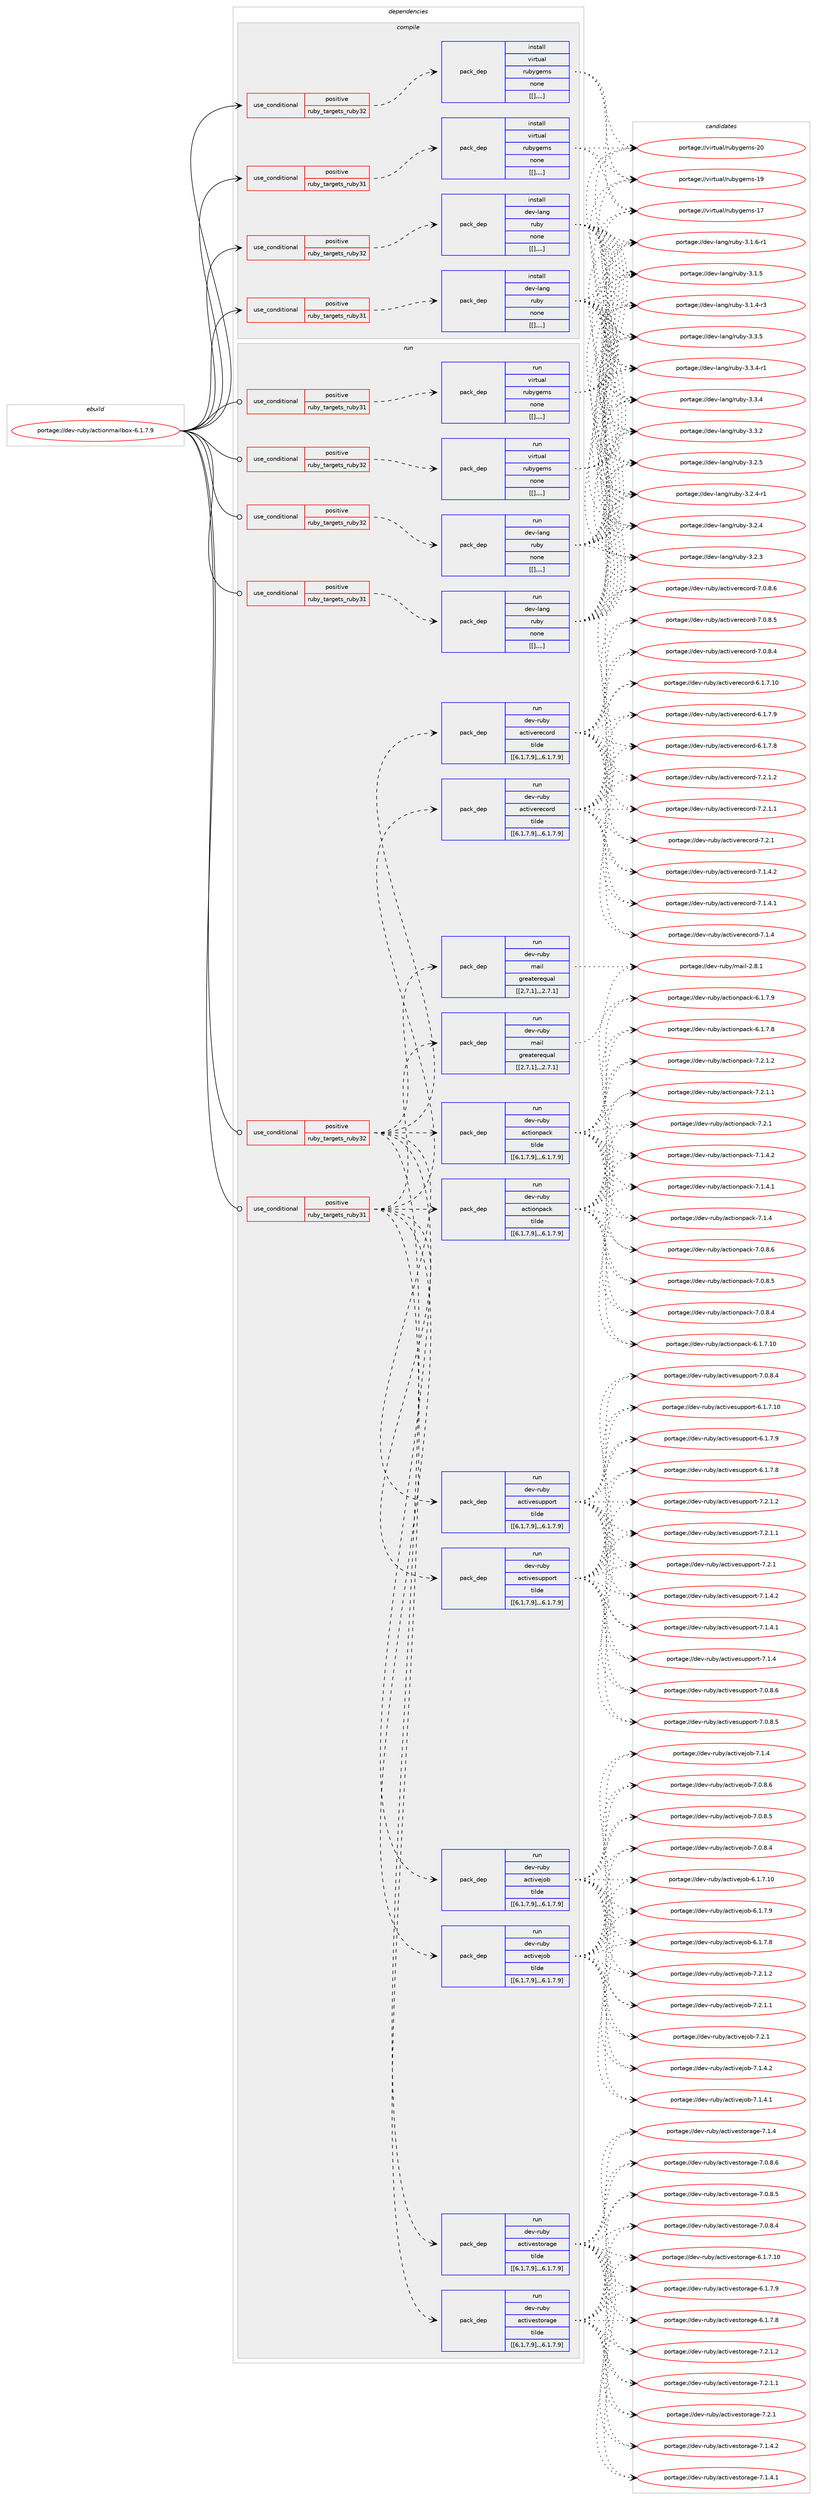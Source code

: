 digraph prolog {

# *************
# Graph options
# *************

newrank=true;
concentrate=true;
compound=true;
graph [rankdir=LR,fontname=Helvetica,fontsize=10,ranksep=1.5];#, ranksep=2.5, nodesep=0.2];
edge  [arrowhead=vee];
node  [fontname=Helvetica,fontsize=10];

# **********
# The ebuild
# **********

subgraph cluster_leftcol {
color=gray;
label=<<i>ebuild</i>>;
id [label="portage://dev-ruby/actionmailbox-6.1.7.9", color=red, width=4, href="../dev-ruby/actionmailbox-6.1.7.9.svg"];
}

# ****************
# The dependencies
# ****************

subgraph cluster_midcol {
color=gray;
label=<<i>dependencies</i>>;
subgraph cluster_compile {
fillcolor="#eeeeee";
style=filled;
label=<<i>compile</i>>;
subgraph cond46122 {
dependency180362 [label=<<TABLE BORDER="0" CELLBORDER="1" CELLSPACING="0" CELLPADDING="4"><TR><TD ROWSPAN="3" CELLPADDING="10">use_conditional</TD></TR><TR><TD>positive</TD></TR><TR><TD>ruby_targets_ruby31</TD></TR></TABLE>>, shape=none, color=red];
subgraph pack132914 {
dependency180405 [label=<<TABLE BORDER="0" CELLBORDER="1" CELLSPACING="0" CELLPADDING="4" WIDTH="220"><TR><TD ROWSPAN="6" CELLPADDING="30">pack_dep</TD></TR><TR><TD WIDTH="110">install</TD></TR><TR><TD>dev-lang</TD></TR><TR><TD>ruby</TD></TR><TR><TD>none</TD></TR><TR><TD>[[],,,,]</TD></TR></TABLE>>, shape=none, color=blue];
}
dependency180362:e -> dependency180405:w [weight=20,style="dashed",arrowhead="vee"];
}
id:e -> dependency180362:w [weight=20,style="solid",arrowhead="vee"];
subgraph cond46142 {
dependency180433 [label=<<TABLE BORDER="0" CELLBORDER="1" CELLSPACING="0" CELLPADDING="4"><TR><TD ROWSPAN="3" CELLPADDING="10">use_conditional</TD></TR><TR><TD>positive</TD></TR><TR><TD>ruby_targets_ruby31</TD></TR></TABLE>>, shape=none, color=red];
subgraph pack132952 {
dependency180437 [label=<<TABLE BORDER="0" CELLBORDER="1" CELLSPACING="0" CELLPADDING="4" WIDTH="220"><TR><TD ROWSPAN="6" CELLPADDING="30">pack_dep</TD></TR><TR><TD WIDTH="110">install</TD></TR><TR><TD>virtual</TD></TR><TR><TD>rubygems</TD></TR><TR><TD>none</TD></TR><TR><TD>[[],,,,]</TD></TR></TABLE>>, shape=none, color=blue];
}
dependency180433:e -> dependency180437:w [weight=20,style="dashed",arrowhead="vee"];
}
id:e -> dependency180433:w [weight=20,style="solid",arrowhead="vee"];
subgraph cond46181 {
dependency180562 [label=<<TABLE BORDER="0" CELLBORDER="1" CELLSPACING="0" CELLPADDING="4"><TR><TD ROWSPAN="3" CELLPADDING="10">use_conditional</TD></TR><TR><TD>positive</TD></TR><TR><TD>ruby_targets_ruby32</TD></TR></TABLE>>, shape=none, color=red];
subgraph pack133038 {
dependency180569 [label=<<TABLE BORDER="0" CELLBORDER="1" CELLSPACING="0" CELLPADDING="4" WIDTH="220"><TR><TD ROWSPAN="6" CELLPADDING="30">pack_dep</TD></TR><TR><TD WIDTH="110">install</TD></TR><TR><TD>dev-lang</TD></TR><TR><TD>ruby</TD></TR><TR><TD>none</TD></TR><TR><TD>[[],,,,]</TD></TR></TABLE>>, shape=none, color=blue];
}
dependency180562:e -> dependency180569:w [weight=20,style="dashed",arrowhead="vee"];
}
id:e -> dependency180562:w [weight=20,style="solid",arrowhead="vee"];
subgraph cond46190 {
dependency180625 [label=<<TABLE BORDER="0" CELLBORDER="1" CELLSPACING="0" CELLPADDING="4"><TR><TD ROWSPAN="3" CELLPADDING="10">use_conditional</TD></TR><TR><TD>positive</TD></TR><TR><TD>ruby_targets_ruby32</TD></TR></TABLE>>, shape=none, color=red];
subgraph pack133090 {
dependency180628 [label=<<TABLE BORDER="0" CELLBORDER="1" CELLSPACING="0" CELLPADDING="4" WIDTH="220"><TR><TD ROWSPAN="6" CELLPADDING="30">pack_dep</TD></TR><TR><TD WIDTH="110">install</TD></TR><TR><TD>virtual</TD></TR><TR><TD>rubygems</TD></TR><TR><TD>none</TD></TR><TR><TD>[[],,,,]</TD></TR></TABLE>>, shape=none, color=blue];
}
dependency180625:e -> dependency180628:w [weight=20,style="dashed",arrowhead="vee"];
}
id:e -> dependency180625:w [weight=20,style="solid",arrowhead="vee"];
}
subgraph cluster_compileandrun {
fillcolor="#eeeeee";
style=filled;
label=<<i>compile and run</i>>;
}
subgraph cluster_run {
fillcolor="#eeeeee";
style=filled;
label=<<i>run</i>>;
subgraph cond46205 {
dependency180715 [label=<<TABLE BORDER="0" CELLBORDER="1" CELLSPACING="0" CELLPADDING="4"><TR><TD ROWSPAN="3" CELLPADDING="10">use_conditional</TD></TR><TR><TD>positive</TD></TR><TR><TD>ruby_targets_ruby31</TD></TR></TABLE>>, shape=none, color=red];
subgraph pack133156 {
dependency180728 [label=<<TABLE BORDER="0" CELLBORDER="1" CELLSPACING="0" CELLPADDING="4" WIDTH="220"><TR><TD ROWSPAN="6" CELLPADDING="30">pack_dep</TD></TR><TR><TD WIDTH="110">run</TD></TR><TR><TD>dev-lang</TD></TR><TR><TD>ruby</TD></TR><TR><TD>none</TD></TR><TR><TD>[[],,,,]</TD></TR></TABLE>>, shape=none, color=blue];
}
dependency180715:e -> dependency180728:w [weight=20,style="dashed",arrowhead="vee"];
}
id:e -> dependency180715:w [weight=20,style="solid",arrowhead="odot"];
subgraph cond46241 {
dependency180752 [label=<<TABLE BORDER="0" CELLBORDER="1" CELLSPACING="0" CELLPADDING="4"><TR><TD ROWSPAN="3" CELLPADDING="10">use_conditional</TD></TR><TR><TD>positive</TD></TR><TR><TD>ruby_targets_ruby31</TD></TR></TABLE>>, shape=none, color=red];
subgraph pack133176 {
dependency180755 [label=<<TABLE BORDER="0" CELLBORDER="1" CELLSPACING="0" CELLPADDING="4" WIDTH="220"><TR><TD ROWSPAN="6" CELLPADDING="30">pack_dep</TD></TR><TR><TD WIDTH="110">run</TD></TR><TR><TD>dev-ruby</TD></TR><TR><TD>actionpack</TD></TR><TR><TD>tilde</TD></TR><TR><TD>[[6,1,7,9],,,6.1.7.9]</TD></TR></TABLE>>, shape=none, color=blue];
}
dependency180752:e -> dependency180755:w [weight=20,style="dashed",arrowhead="vee"];
subgraph pack133182 {
dependency180802 [label=<<TABLE BORDER="0" CELLBORDER="1" CELLSPACING="0" CELLPADDING="4" WIDTH="220"><TR><TD ROWSPAN="6" CELLPADDING="30">pack_dep</TD></TR><TR><TD WIDTH="110">run</TD></TR><TR><TD>dev-ruby</TD></TR><TR><TD>activejob</TD></TR><TR><TD>tilde</TD></TR><TR><TD>[[6,1,7,9],,,6.1.7.9]</TD></TR></TABLE>>, shape=none, color=blue];
}
dependency180752:e -> dependency180802:w [weight=20,style="dashed",arrowhead="vee"];
subgraph pack133213 {
dependency180805 [label=<<TABLE BORDER="0" CELLBORDER="1" CELLSPACING="0" CELLPADDING="4" WIDTH="220"><TR><TD ROWSPAN="6" CELLPADDING="30">pack_dep</TD></TR><TR><TD WIDTH="110">run</TD></TR><TR><TD>dev-ruby</TD></TR><TR><TD>activerecord</TD></TR><TR><TD>tilde</TD></TR><TR><TD>[[6,1,7,9],,,6.1.7.9]</TD></TR></TABLE>>, shape=none, color=blue];
}
dependency180752:e -> dependency180805:w [weight=20,style="dashed",arrowhead="vee"];
subgraph pack133216 {
dependency180806 [label=<<TABLE BORDER="0" CELLBORDER="1" CELLSPACING="0" CELLPADDING="4" WIDTH="220"><TR><TD ROWSPAN="6" CELLPADDING="30">pack_dep</TD></TR><TR><TD WIDTH="110">run</TD></TR><TR><TD>dev-ruby</TD></TR><TR><TD>activestorage</TD></TR><TR><TD>tilde</TD></TR><TR><TD>[[6,1,7,9],,,6.1.7.9]</TD></TR></TABLE>>, shape=none, color=blue];
}
dependency180752:e -> dependency180806:w [weight=20,style="dashed",arrowhead="vee"];
subgraph pack133244 {
dependency180850 [label=<<TABLE BORDER="0" CELLBORDER="1" CELLSPACING="0" CELLPADDING="4" WIDTH="220"><TR><TD ROWSPAN="6" CELLPADDING="30">pack_dep</TD></TR><TR><TD WIDTH="110">run</TD></TR><TR><TD>dev-ruby</TD></TR><TR><TD>activesupport</TD></TR><TR><TD>tilde</TD></TR><TR><TD>[[6,1,7,9],,,6.1.7.9]</TD></TR></TABLE>>, shape=none, color=blue];
}
dependency180752:e -> dependency180850:w [weight=20,style="dashed",arrowhead="vee"];
subgraph pack133247 {
dependency180855 [label=<<TABLE BORDER="0" CELLBORDER="1" CELLSPACING="0" CELLPADDING="4" WIDTH="220"><TR><TD ROWSPAN="6" CELLPADDING="30">pack_dep</TD></TR><TR><TD WIDTH="110">run</TD></TR><TR><TD>dev-ruby</TD></TR><TR><TD>mail</TD></TR><TR><TD>greaterequal</TD></TR><TR><TD>[[2,7,1],,,2.7.1]</TD></TR></TABLE>>, shape=none, color=blue];
}
dependency180752:e -> dependency180855:w [weight=20,style="dashed",arrowhead="vee"];
}
id:e -> dependency180752:w [weight=20,style="solid",arrowhead="odot"];
subgraph cond46276 {
dependency180923 [label=<<TABLE BORDER="0" CELLBORDER="1" CELLSPACING="0" CELLPADDING="4"><TR><TD ROWSPAN="3" CELLPADDING="10">use_conditional</TD></TR><TR><TD>positive</TD></TR><TR><TD>ruby_targets_ruby31</TD></TR></TABLE>>, shape=none, color=red];
subgraph pack133307 {
dependency180977 [label=<<TABLE BORDER="0" CELLBORDER="1" CELLSPACING="0" CELLPADDING="4" WIDTH="220"><TR><TD ROWSPAN="6" CELLPADDING="30">pack_dep</TD></TR><TR><TD WIDTH="110">run</TD></TR><TR><TD>virtual</TD></TR><TR><TD>rubygems</TD></TR><TR><TD>none</TD></TR><TR><TD>[[],,,,]</TD></TR></TABLE>>, shape=none, color=blue];
}
dependency180923:e -> dependency180977:w [weight=20,style="dashed",arrowhead="vee"];
}
id:e -> dependency180923:w [weight=20,style="solid",arrowhead="odot"];
subgraph cond46316 {
dependency181059 [label=<<TABLE BORDER="0" CELLBORDER="1" CELLSPACING="0" CELLPADDING="4"><TR><TD ROWSPAN="3" CELLPADDING="10">use_conditional</TD></TR><TR><TD>positive</TD></TR><TR><TD>ruby_targets_ruby32</TD></TR></TABLE>>, shape=none, color=red];
subgraph pack133413 {
dependency181110 [label=<<TABLE BORDER="0" CELLBORDER="1" CELLSPACING="0" CELLPADDING="4" WIDTH="220"><TR><TD ROWSPAN="6" CELLPADDING="30">pack_dep</TD></TR><TR><TD WIDTH="110">run</TD></TR><TR><TD>dev-lang</TD></TR><TR><TD>ruby</TD></TR><TR><TD>none</TD></TR><TR><TD>[[],,,,]</TD></TR></TABLE>>, shape=none, color=blue];
}
dependency181059:e -> dependency181110:w [weight=20,style="dashed",arrowhead="vee"];
}
id:e -> dependency181059:w [weight=20,style="solid",arrowhead="odot"];
subgraph cond46346 {
dependency181180 [label=<<TABLE BORDER="0" CELLBORDER="1" CELLSPACING="0" CELLPADDING="4"><TR><TD ROWSPAN="3" CELLPADDING="10">use_conditional</TD></TR><TR><TD>positive</TD></TR><TR><TD>ruby_targets_ruby32</TD></TR></TABLE>>, shape=none, color=red];
subgraph pack133478 {
dependency181248 [label=<<TABLE BORDER="0" CELLBORDER="1" CELLSPACING="0" CELLPADDING="4" WIDTH="220"><TR><TD ROWSPAN="6" CELLPADDING="30">pack_dep</TD></TR><TR><TD WIDTH="110">run</TD></TR><TR><TD>dev-ruby</TD></TR><TR><TD>actionpack</TD></TR><TR><TD>tilde</TD></TR><TR><TD>[[6,1,7,9],,,6.1.7.9]</TD></TR></TABLE>>, shape=none, color=blue];
}
dependency181180:e -> dependency181248:w [weight=20,style="dashed",arrowhead="vee"];
subgraph pack133524 {
dependency181252 [label=<<TABLE BORDER="0" CELLBORDER="1" CELLSPACING="0" CELLPADDING="4" WIDTH="220"><TR><TD ROWSPAN="6" CELLPADDING="30">pack_dep</TD></TR><TR><TD WIDTH="110">run</TD></TR><TR><TD>dev-ruby</TD></TR><TR><TD>activejob</TD></TR><TR><TD>tilde</TD></TR><TR><TD>[[6,1,7,9],,,6.1.7.9]</TD></TR></TABLE>>, shape=none, color=blue];
}
dependency181180:e -> dependency181252:w [weight=20,style="dashed",arrowhead="vee"];
subgraph pack133550 {
dependency181284 [label=<<TABLE BORDER="0" CELLBORDER="1" CELLSPACING="0" CELLPADDING="4" WIDTH="220"><TR><TD ROWSPAN="6" CELLPADDING="30">pack_dep</TD></TR><TR><TD WIDTH="110">run</TD></TR><TR><TD>dev-ruby</TD></TR><TR><TD>activerecord</TD></TR><TR><TD>tilde</TD></TR><TR><TD>[[6,1,7,9],,,6.1.7.9]</TD></TR></TABLE>>, shape=none, color=blue];
}
dependency181180:e -> dependency181284:w [weight=20,style="dashed",arrowhead="vee"];
subgraph pack133552 {
dependency181287 [label=<<TABLE BORDER="0" CELLBORDER="1" CELLSPACING="0" CELLPADDING="4" WIDTH="220"><TR><TD ROWSPAN="6" CELLPADDING="30">pack_dep</TD></TR><TR><TD WIDTH="110">run</TD></TR><TR><TD>dev-ruby</TD></TR><TR><TD>activestorage</TD></TR><TR><TD>tilde</TD></TR><TR><TD>[[6,1,7,9],,,6.1.7.9]</TD></TR></TABLE>>, shape=none, color=blue];
}
dependency181180:e -> dependency181287:w [weight=20,style="dashed",arrowhead="vee"];
subgraph pack133597 {
dependency181365 [label=<<TABLE BORDER="0" CELLBORDER="1" CELLSPACING="0" CELLPADDING="4" WIDTH="220"><TR><TD ROWSPAN="6" CELLPADDING="30">pack_dep</TD></TR><TR><TD WIDTH="110">run</TD></TR><TR><TD>dev-ruby</TD></TR><TR><TD>activesupport</TD></TR><TR><TD>tilde</TD></TR><TR><TD>[[6,1,7,9],,,6.1.7.9]</TD></TR></TABLE>>, shape=none, color=blue];
}
dependency181180:e -> dependency181365:w [weight=20,style="dashed",arrowhead="vee"];
subgraph pack133640 {
dependency181426 [label=<<TABLE BORDER="0" CELLBORDER="1" CELLSPACING="0" CELLPADDING="4" WIDTH="220"><TR><TD ROWSPAN="6" CELLPADDING="30">pack_dep</TD></TR><TR><TD WIDTH="110">run</TD></TR><TR><TD>dev-ruby</TD></TR><TR><TD>mail</TD></TR><TR><TD>greaterequal</TD></TR><TR><TD>[[2,7,1],,,2.7.1]</TD></TR></TABLE>>, shape=none, color=blue];
}
dependency181180:e -> dependency181426:w [weight=20,style="dashed",arrowhead="vee"];
}
id:e -> dependency181180:w [weight=20,style="solid",arrowhead="odot"];
subgraph cond46432 {
dependency181431 [label=<<TABLE BORDER="0" CELLBORDER="1" CELLSPACING="0" CELLPADDING="4"><TR><TD ROWSPAN="3" CELLPADDING="10">use_conditional</TD></TR><TR><TD>positive</TD></TR><TR><TD>ruby_targets_ruby32</TD></TR></TABLE>>, shape=none, color=red];
subgraph pack133670 {
dependency181447 [label=<<TABLE BORDER="0" CELLBORDER="1" CELLSPACING="0" CELLPADDING="4" WIDTH="220"><TR><TD ROWSPAN="6" CELLPADDING="30">pack_dep</TD></TR><TR><TD WIDTH="110">run</TD></TR><TR><TD>virtual</TD></TR><TR><TD>rubygems</TD></TR><TR><TD>none</TD></TR><TR><TD>[[],,,,]</TD></TR></TABLE>>, shape=none, color=blue];
}
dependency181431:e -> dependency181447:w [weight=20,style="dashed",arrowhead="vee"];
}
id:e -> dependency181431:w [weight=20,style="solid",arrowhead="odot"];
}
}

# **************
# The candidates
# **************

subgraph cluster_choices {
rank=same;
color=gray;
label=<<i>candidates</i>>;

subgraph choice132410 {
color=black;
nodesep=1;
choice10010111845108971101034711411798121455146514653 [label="portage://dev-lang/ruby-3.3.5", color=red, width=4,href="../dev-lang/ruby-3.3.5.svg"];
choice100101118451089711010347114117981214551465146524511449 [label="portage://dev-lang/ruby-3.3.4-r1", color=red, width=4,href="../dev-lang/ruby-3.3.4-r1.svg"];
choice10010111845108971101034711411798121455146514652 [label="portage://dev-lang/ruby-3.3.4", color=red, width=4,href="../dev-lang/ruby-3.3.4.svg"];
choice10010111845108971101034711411798121455146514650 [label="portage://dev-lang/ruby-3.3.2", color=red, width=4,href="../dev-lang/ruby-3.3.2.svg"];
choice10010111845108971101034711411798121455146504653 [label="portage://dev-lang/ruby-3.2.5", color=red, width=4,href="../dev-lang/ruby-3.2.5.svg"];
choice100101118451089711010347114117981214551465046524511449 [label="portage://dev-lang/ruby-3.2.4-r1", color=red, width=4,href="../dev-lang/ruby-3.2.4-r1.svg"];
choice10010111845108971101034711411798121455146504652 [label="portage://dev-lang/ruby-3.2.4", color=red, width=4,href="../dev-lang/ruby-3.2.4.svg"];
choice10010111845108971101034711411798121455146504651 [label="portage://dev-lang/ruby-3.2.3", color=red, width=4,href="../dev-lang/ruby-3.2.3.svg"];
choice100101118451089711010347114117981214551464946544511449 [label="portage://dev-lang/ruby-3.1.6-r1", color=red, width=4,href="../dev-lang/ruby-3.1.6-r1.svg"];
choice10010111845108971101034711411798121455146494653 [label="portage://dev-lang/ruby-3.1.5", color=red, width=4,href="../dev-lang/ruby-3.1.5.svg"];
choice100101118451089711010347114117981214551464946524511451 [label="portage://dev-lang/ruby-3.1.4-r3", color=red, width=4,href="../dev-lang/ruby-3.1.4-r3.svg"];
dependency180405:e -> choice10010111845108971101034711411798121455146514653:w [style=dotted,weight="100"];
dependency180405:e -> choice100101118451089711010347114117981214551465146524511449:w [style=dotted,weight="100"];
dependency180405:e -> choice10010111845108971101034711411798121455146514652:w [style=dotted,weight="100"];
dependency180405:e -> choice10010111845108971101034711411798121455146514650:w [style=dotted,weight="100"];
dependency180405:e -> choice10010111845108971101034711411798121455146504653:w [style=dotted,weight="100"];
dependency180405:e -> choice100101118451089711010347114117981214551465046524511449:w [style=dotted,weight="100"];
dependency180405:e -> choice10010111845108971101034711411798121455146504652:w [style=dotted,weight="100"];
dependency180405:e -> choice10010111845108971101034711411798121455146504651:w [style=dotted,weight="100"];
dependency180405:e -> choice100101118451089711010347114117981214551464946544511449:w [style=dotted,weight="100"];
dependency180405:e -> choice10010111845108971101034711411798121455146494653:w [style=dotted,weight="100"];
dependency180405:e -> choice100101118451089711010347114117981214551464946524511451:w [style=dotted,weight="100"];
}
subgraph choice132418 {
color=black;
nodesep=1;
choice118105114116117971084711411798121103101109115455048 [label="portage://virtual/rubygems-20", color=red, width=4,href="../virtual/rubygems-20.svg"];
choice118105114116117971084711411798121103101109115454957 [label="portage://virtual/rubygems-19", color=red, width=4,href="../virtual/rubygems-19.svg"];
choice118105114116117971084711411798121103101109115454955 [label="portage://virtual/rubygems-17", color=red, width=4,href="../virtual/rubygems-17.svg"];
dependency180437:e -> choice118105114116117971084711411798121103101109115455048:w [style=dotted,weight="100"];
dependency180437:e -> choice118105114116117971084711411798121103101109115454957:w [style=dotted,weight="100"];
dependency180437:e -> choice118105114116117971084711411798121103101109115454955:w [style=dotted,weight="100"];
}
subgraph choice132419 {
color=black;
nodesep=1;
choice10010111845108971101034711411798121455146514653 [label="portage://dev-lang/ruby-3.3.5", color=red, width=4,href="../dev-lang/ruby-3.3.5.svg"];
choice100101118451089711010347114117981214551465146524511449 [label="portage://dev-lang/ruby-3.3.4-r1", color=red, width=4,href="../dev-lang/ruby-3.3.4-r1.svg"];
choice10010111845108971101034711411798121455146514652 [label="portage://dev-lang/ruby-3.3.4", color=red, width=4,href="../dev-lang/ruby-3.3.4.svg"];
choice10010111845108971101034711411798121455146514650 [label="portage://dev-lang/ruby-3.3.2", color=red, width=4,href="../dev-lang/ruby-3.3.2.svg"];
choice10010111845108971101034711411798121455146504653 [label="portage://dev-lang/ruby-3.2.5", color=red, width=4,href="../dev-lang/ruby-3.2.5.svg"];
choice100101118451089711010347114117981214551465046524511449 [label="portage://dev-lang/ruby-3.2.4-r1", color=red, width=4,href="../dev-lang/ruby-3.2.4-r1.svg"];
choice10010111845108971101034711411798121455146504652 [label="portage://dev-lang/ruby-3.2.4", color=red, width=4,href="../dev-lang/ruby-3.2.4.svg"];
choice10010111845108971101034711411798121455146504651 [label="portage://dev-lang/ruby-3.2.3", color=red, width=4,href="../dev-lang/ruby-3.2.3.svg"];
choice100101118451089711010347114117981214551464946544511449 [label="portage://dev-lang/ruby-3.1.6-r1", color=red, width=4,href="../dev-lang/ruby-3.1.6-r1.svg"];
choice10010111845108971101034711411798121455146494653 [label="portage://dev-lang/ruby-3.1.5", color=red, width=4,href="../dev-lang/ruby-3.1.5.svg"];
choice100101118451089711010347114117981214551464946524511451 [label="portage://dev-lang/ruby-3.1.4-r3", color=red, width=4,href="../dev-lang/ruby-3.1.4-r3.svg"];
dependency180569:e -> choice10010111845108971101034711411798121455146514653:w [style=dotted,weight="100"];
dependency180569:e -> choice100101118451089711010347114117981214551465146524511449:w [style=dotted,weight="100"];
dependency180569:e -> choice10010111845108971101034711411798121455146514652:w [style=dotted,weight="100"];
dependency180569:e -> choice10010111845108971101034711411798121455146514650:w [style=dotted,weight="100"];
dependency180569:e -> choice10010111845108971101034711411798121455146504653:w [style=dotted,weight="100"];
dependency180569:e -> choice100101118451089711010347114117981214551465046524511449:w [style=dotted,weight="100"];
dependency180569:e -> choice10010111845108971101034711411798121455146504652:w [style=dotted,weight="100"];
dependency180569:e -> choice10010111845108971101034711411798121455146504651:w [style=dotted,weight="100"];
dependency180569:e -> choice100101118451089711010347114117981214551464946544511449:w [style=dotted,weight="100"];
dependency180569:e -> choice10010111845108971101034711411798121455146494653:w [style=dotted,weight="100"];
dependency180569:e -> choice100101118451089711010347114117981214551464946524511451:w [style=dotted,weight="100"];
}
subgraph choice132424 {
color=black;
nodesep=1;
choice118105114116117971084711411798121103101109115455048 [label="portage://virtual/rubygems-20", color=red, width=4,href="../virtual/rubygems-20.svg"];
choice118105114116117971084711411798121103101109115454957 [label="portage://virtual/rubygems-19", color=red, width=4,href="../virtual/rubygems-19.svg"];
choice118105114116117971084711411798121103101109115454955 [label="portage://virtual/rubygems-17", color=red, width=4,href="../virtual/rubygems-17.svg"];
dependency180628:e -> choice118105114116117971084711411798121103101109115455048:w [style=dotted,weight="100"];
dependency180628:e -> choice118105114116117971084711411798121103101109115454957:w [style=dotted,weight="100"];
dependency180628:e -> choice118105114116117971084711411798121103101109115454955:w [style=dotted,weight="100"];
}
subgraph choice132440 {
color=black;
nodesep=1;
choice10010111845108971101034711411798121455146514653 [label="portage://dev-lang/ruby-3.3.5", color=red, width=4,href="../dev-lang/ruby-3.3.5.svg"];
choice100101118451089711010347114117981214551465146524511449 [label="portage://dev-lang/ruby-3.3.4-r1", color=red, width=4,href="../dev-lang/ruby-3.3.4-r1.svg"];
choice10010111845108971101034711411798121455146514652 [label="portage://dev-lang/ruby-3.3.4", color=red, width=4,href="../dev-lang/ruby-3.3.4.svg"];
choice10010111845108971101034711411798121455146514650 [label="portage://dev-lang/ruby-3.3.2", color=red, width=4,href="../dev-lang/ruby-3.3.2.svg"];
choice10010111845108971101034711411798121455146504653 [label="portage://dev-lang/ruby-3.2.5", color=red, width=4,href="../dev-lang/ruby-3.2.5.svg"];
choice100101118451089711010347114117981214551465046524511449 [label="portage://dev-lang/ruby-3.2.4-r1", color=red, width=4,href="../dev-lang/ruby-3.2.4-r1.svg"];
choice10010111845108971101034711411798121455146504652 [label="portage://dev-lang/ruby-3.2.4", color=red, width=4,href="../dev-lang/ruby-3.2.4.svg"];
choice10010111845108971101034711411798121455146504651 [label="portage://dev-lang/ruby-3.2.3", color=red, width=4,href="../dev-lang/ruby-3.2.3.svg"];
choice100101118451089711010347114117981214551464946544511449 [label="portage://dev-lang/ruby-3.1.6-r1", color=red, width=4,href="../dev-lang/ruby-3.1.6-r1.svg"];
choice10010111845108971101034711411798121455146494653 [label="portage://dev-lang/ruby-3.1.5", color=red, width=4,href="../dev-lang/ruby-3.1.5.svg"];
choice100101118451089711010347114117981214551464946524511451 [label="portage://dev-lang/ruby-3.1.4-r3", color=red, width=4,href="../dev-lang/ruby-3.1.4-r3.svg"];
dependency180728:e -> choice10010111845108971101034711411798121455146514653:w [style=dotted,weight="100"];
dependency180728:e -> choice100101118451089711010347114117981214551465146524511449:w [style=dotted,weight="100"];
dependency180728:e -> choice10010111845108971101034711411798121455146514652:w [style=dotted,weight="100"];
dependency180728:e -> choice10010111845108971101034711411798121455146514650:w [style=dotted,weight="100"];
dependency180728:e -> choice10010111845108971101034711411798121455146504653:w [style=dotted,weight="100"];
dependency180728:e -> choice100101118451089711010347114117981214551465046524511449:w [style=dotted,weight="100"];
dependency180728:e -> choice10010111845108971101034711411798121455146504652:w [style=dotted,weight="100"];
dependency180728:e -> choice10010111845108971101034711411798121455146504651:w [style=dotted,weight="100"];
dependency180728:e -> choice100101118451089711010347114117981214551464946544511449:w [style=dotted,weight="100"];
dependency180728:e -> choice10010111845108971101034711411798121455146494653:w [style=dotted,weight="100"];
dependency180728:e -> choice100101118451089711010347114117981214551464946524511451:w [style=dotted,weight="100"];
}
subgraph choice132443 {
color=black;
nodesep=1;
choice100101118451141179812147979911610511111011297991074555465046494650 [label="portage://dev-ruby/actionpack-7.2.1.2", color=red, width=4,href="../dev-ruby/actionpack-7.2.1.2.svg"];
choice100101118451141179812147979911610511111011297991074555465046494649 [label="portage://dev-ruby/actionpack-7.2.1.1", color=red, width=4,href="../dev-ruby/actionpack-7.2.1.1.svg"];
choice10010111845114117981214797991161051111101129799107455546504649 [label="portage://dev-ruby/actionpack-7.2.1", color=red, width=4,href="../dev-ruby/actionpack-7.2.1.svg"];
choice100101118451141179812147979911610511111011297991074555464946524650 [label="portage://dev-ruby/actionpack-7.1.4.2", color=red, width=4,href="../dev-ruby/actionpack-7.1.4.2.svg"];
choice100101118451141179812147979911610511111011297991074555464946524649 [label="portage://dev-ruby/actionpack-7.1.4.1", color=red, width=4,href="../dev-ruby/actionpack-7.1.4.1.svg"];
choice10010111845114117981214797991161051111101129799107455546494652 [label="portage://dev-ruby/actionpack-7.1.4", color=red, width=4,href="../dev-ruby/actionpack-7.1.4.svg"];
choice100101118451141179812147979911610511111011297991074555464846564654 [label="portage://dev-ruby/actionpack-7.0.8.6", color=red, width=4,href="../dev-ruby/actionpack-7.0.8.6.svg"];
choice100101118451141179812147979911610511111011297991074555464846564653 [label="portage://dev-ruby/actionpack-7.0.8.5", color=red, width=4,href="../dev-ruby/actionpack-7.0.8.5.svg"];
choice100101118451141179812147979911610511111011297991074555464846564652 [label="portage://dev-ruby/actionpack-7.0.8.4", color=red, width=4,href="../dev-ruby/actionpack-7.0.8.4.svg"];
choice10010111845114117981214797991161051111101129799107455446494655464948 [label="portage://dev-ruby/actionpack-6.1.7.10", color=red, width=4,href="../dev-ruby/actionpack-6.1.7.10.svg"];
choice100101118451141179812147979911610511111011297991074554464946554657 [label="portage://dev-ruby/actionpack-6.1.7.9", color=red, width=4,href="../dev-ruby/actionpack-6.1.7.9.svg"];
choice100101118451141179812147979911610511111011297991074554464946554656 [label="portage://dev-ruby/actionpack-6.1.7.8", color=red, width=4,href="../dev-ruby/actionpack-6.1.7.8.svg"];
dependency180755:e -> choice100101118451141179812147979911610511111011297991074555465046494650:w [style=dotted,weight="100"];
dependency180755:e -> choice100101118451141179812147979911610511111011297991074555465046494649:w [style=dotted,weight="100"];
dependency180755:e -> choice10010111845114117981214797991161051111101129799107455546504649:w [style=dotted,weight="100"];
dependency180755:e -> choice100101118451141179812147979911610511111011297991074555464946524650:w [style=dotted,weight="100"];
dependency180755:e -> choice100101118451141179812147979911610511111011297991074555464946524649:w [style=dotted,weight="100"];
dependency180755:e -> choice10010111845114117981214797991161051111101129799107455546494652:w [style=dotted,weight="100"];
dependency180755:e -> choice100101118451141179812147979911610511111011297991074555464846564654:w [style=dotted,weight="100"];
dependency180755:e -> choice100101118451141179812147979911610511111011297991074555464846564653:w [style=dotted,weight="100"];
dependency180755:e -> choice100101118451141179812147979911610511111011297991074555464846564652:w [style=dotted,weight="100"];
dependency180755:e -> choice10010111845114117981214797991161051111101129799107455446494655464948:w [style=dotted,weight="100"];
dependency180755:e -> choice100101118451141179812147979911610511111011297991074554464946554657:w [style=dotted,weight="100"];
dependency180755:e -> choice100101118451141179812147979911610511111011297991074554464946554656:w [style=dotted,weight="100"];
}
subgraph choice132448 {
color=black;
nodesep=1;
choice1001011184511411798121479799116105118101106111984555465046494650 [label="portage://dev-ruby/activejob-7.2.1.2", color=red, width=4,href="../dev-ruby/activejob-7.2.1.2.svg"];
choice1001011184511411798121479799116105118101106111984555465046494649 [label="portage://dev-ruby/activejob-7.2.1.1", color=red, width=4,href="../dev-ruby/activejob-7.2.1.1.svg"];
choice100101118451141179812147979911610511810110611198455546504649 [label="portage://dev-ruby/activejob-7.2.1", color=red, width=4,href="../dev-ruby/activejob-7.2.1.svg"];
choice1001011184511411798121479799116105118101106111984555464946524650 [label="portage://dev-ruby/activejob-7.1.4.2", color=red, width=4,href="../dev-ruby/activejob-7.1.4.2.svg"];
choice1001011184511411798121479799116105118101106111984555464946524649 [label="portage://dev-ruby/activejob-7.1.4.1", color=red, width=4,href="../dev-ruby/activejob-7.1.4.1.svg"];
choice100101118451141179812147979911610511810110611198455546494652 [label="portage://dev-ruby/activejob-7.1.4", color=red, width=4,href="../dev-ruby/activejob-7.1.4.svg"];
choice1001011184511411798121479799116105118101106111984555464846564654 [label="portage://dev-ruby/activejob-7.0.8.6", color=red, width=4,href="../dev-ruby/activejob-7.0.8.6.svg"];
choice1001011184511411798121479799116105118101106111984555464846564653 [label="portage://dev-ruby/activejob-7.0.8.5", color=red, width=4,href="../dev-ruby/activejob-7.0.8.5.svg"];
choice1001011184511411798121479799116105118101106111984555464846564652 [label="portage://dev-ruby/activejob-7.0.8.4", color=red, width=4,href="../dev-ruby/activejob-7.0.8.4.svg"];
choice100101118451141179812147979911610511810110611198455446494655464948 [label="portage://dev-ruby/activejob-6.1.7.10", color=red, width=4,href="../dev-ruby/activejob-6.1.7.10.svg"];
choice1001011184511411798121479799116105118101106111984554464946554657 [label="portage://dev-ruby/activejob-6.1.7.9", color=red, width=4,href="../dev-ruby/activejob-6.1.7.9.svg"];
choice1001011184511411798121479799116105118101106111984554464946554656 [label="portage://dev-ruby/activejob-6.1.7.8", color=red, width=4,href="../dev-ruby/activejob-6.1.7.8.svg"];
dependency180802:e -> choice1001011184511411798121479799116105118101106111984555465046494650:w [style=dotted,weight="100"];
dependency180802:e -> choice1001011184511411798121479799116105118101106111984555465046494649:w [style=dotted,weight="100"];
dependency180802:e -> choice100101118451141179812147979911610511810110611198455546504649:w [style=dotted,weight="100"];
dependency180802:e -> choice1001011184511411798121479799116105118101106111984555464946524650:w [style=dotted,weight="100"];
dependency180802:e -> choice1001011184511411798121479799116105118101106111984555464946524649:w [style=dotted,weight="100"];
dependency180802:e -> choice100101118451141179812147979911610511810110611198455546494652:w [style=dotted,weight="100"];
dependency180802:e -> choice1001011184511411798121479799116105118101106111984555464846564654:w [style=dotted,weight="100"];
dependency180802:e -> choice1001011184511411798121479799116105118101106111984555464846564653:w [style=dotted,weight="100"];
dependency180802:e -> choice1001011184511411798121479799116105118101106111984555464846564652:w [style=dotted,weight="100"];
dependency180802:e -> choice100101118451141179812147979911610511810110611198455446494655464948:w [style=dotted,weight="100"];
dependency180802:e -> choice1001011184511411798121479799116105118101106111984554464946554657:w [style=dotted,weight="100"];
dependency180802:e -> choice1001011184511411798121479799116105118101106111984554464946554656:w [style=dotted,weight="100"];
}
subgraph choice132452 {
color=black;
nodesep=1;
choice1001011184511411798121479799116105118101114101991111141004555465046494650 [label="portage://dev-ruby/activerecord-7.2.1.2", color=red, width=4,href="../dev-ruby/activerecord-7.2.1.2.svg"];
choice1001011184511411798121479799116105118101114101991111141004555465046494649 [label="portage://dev-ruby/activerecord-7.2.1.1", color=red, width=4,href="../dev-ruby/activerecord-7.2.1.1.svg"];
choice100101118451141179812147979911610511810111410199111114100455546504649 [label="portage://dev-ruby/activerecord-7.2.1", color=red, width=4,href="../dev-ruby/activerecord-7.2.1.svg"];
choice1001011184511411798121479799116105118101114101991111141004555464946524650 [label="portage://dev-ruby/activerecord-7.1.4.2", color=red, width=4,href="../dev-ruby/activerecord-7.1.4.2.svg"];
choice1001011184511411798121479799116105118101114101991111141004555464946524649 [label="portage://dev-ruby/activerecord-7.1.4.1", color=red, width=4,href="../dev-ruby/activerecord-7.1.4.1.svg"];
choice100101118451141179812147979911610511810111410199111114100455546494652 [label="portage://dev-ruby/activerecord-7.1.4", color=red, width=4,href="../dev-ruby/activerecord-7.1.4.svg"];
choice1001011184511411798121479799116105118101114101991111141004555464846564654 [label="portage://dev-ruby/activerecord-7.0.8.6", color=red, width=4,href="../dev-ruby/activerecord-7.0.8.6.svg"];
choice1001011184511411798121479799116105118101114101991111141004555464846564653 [label="portage://dev-ruby/activerecord-7.0.8.5", color=red, width=4,href="../dev-ruby/activerecord-7.0.8.5.svg"];
choice1001011184511411798121479799116105118101114101991111141004555464846564652 [label="portage://dev-ruby/activerecord-7.0.8.4", color=red, width=4,href="../dev-ruby/activerecord-7.0.8.4.svg"];
choice100101118451141179812147979911610511810111410199111114100455446494655464948 [label="portage://dev-ruby/activerecord-6.1.7.10", color=red, width=4,href="../dev-ruby/activerecord-6.1.7.10.svg"];
choice1001011184511411798121479799116105118101114101991111141004554464946554657 [label="portage://dev-ruby/activerecord-6.1.7.9", color=red, width=4,href="../dev-ruby/activerecord-6.1.7.9.svg"];
choice1001011184511411798121479799116105118101114101991111141004554464946554656 [label="portage://dev-ruby/activerecord-6.1.7.8", color=red, width=4,href="../dev-ruby/activerecord-6.1.7.8.svg"];
dependency180805:e -> choice1001011184511411798121479799116105118101114101991111141004555465046494650:w [style=dotted,weight="100"];
dependency180805:e -> choice1001011184511411798121479799116105118101114101991111141004555465046494649:w [style=dotted,weight="100"];
dependency180805:e -> choice100101118451141179812147979911610511810111410199111114100455546504649:w [style=dotted,weight="100"];
dependency180805:e -> choice1001011184511411798121479799116105118101114101991111141004555464946524650:w [style=dotted,weight="100"];
dependency180805:e -> choice1001011184511411798121479799116105118101114101991111141004555464946524649:w [style=dotted,weight="100"];
dependency180805:e -> choice100101118451141179812147979911610511810111410199111114100455546494652:w [style=dotted,weight="100"];
dependency180805:e -> choice1001011184511411798121479799116105118101114101991111141004555464846564654:w [style=dotted,weight="100"];
dependency180805:e -> choice1001011184511411798121479799116105118101114101991111141004555464846564653:w [style=dotted,weight="100"];
dependency180805:e -> choice1001011184511411798121479799116105118101114101991111141004555464846564652:w [style=dotted,weight="100"];
dependency180805:e -> choice100101118451141179812147979911610511810111410199111114100455446494655464948:w [style=dotted,weight="100"];
dependency180805:e -> choice1001011184511411798121479799116105118101114101991111141004554464946554657:w [style=dotted,weight="100"];
dependency180805:e -> choice1001011184511411798121479799116105118101114101991111141004554464946554656:w [style=dotted,weight="100"];
}
subgraph choice132479 {
color=black;
nodesep=1;
choice1001011184511411798121479799116105118101115116111114971031014555465046494650 [label="portage://dev-ruby/activestorage-7.2.1.2", color=red, width=4,href="../dev-ruby/activestorage-7.2.1.2.svg"];
choice1001011184511411798121479799116105118101115116111114971031014555465046494649 [label="portage://dev-ruby/activestorage-7.2.1.1", color=red, width=4,href="../dev-ruby/activestorage-7.2.1.1.svg"];
choice100101118451141179812147979911610511810111511611111497103101455546504649 [label="portage://dev-ruby/activestorage-7.2.1", color=red, width=4,href="../dev-ruby/activestorage-7.2.1.svg"];
choice1001011184511411798121479799116105118101115116111114971031014555464946524650 [label="portage://dev-ruby/activestorage-7.1.4.2", color=red, width=4,href="../dev-ruby/activestorage-7.1.4.2.svg"];
choice1001011184511411798121479799116105118101115116111114971031014555464946524649 [label="portage://dev-ruby/activestorage-7.1.4.1", color=red, width=4,href="../dev-ruby/activestorage-7.1.4.1.svg"];
choice100101118451141179812147979911610511810111511611111497103101455546494652 [label="portage://dev-ruby/activestorage-7.1.4", color=red, width=4,href="../dev-ruby/activestorage-7.1.4.svg"];
choice1001011184511411798121479799116105118101115116111114971031014555464846564654 [label="portage://dev-ruby/activestorage-7.0.8.6", color=red, width=4,href="../dev-ruby/activestorage-7.0.8.6.svg"];
choice1001011184511411798121479799116105118101115116111114971031014555464846564653 [label="portage://dev-ruby/activestorage-7.0.8.5", color=red, width=4,href="../dev-ruby/activestorage-7.0.8.5.svg"];
choice1001011184511411798121479799116105118101115116111114971031014555464846564652 [label="portage://dev-ruby/activestorage-7.0.8.4", color=red, width=4,href="../dev-ruby/activestorage-7.0.8.4.svg"];
choice100101118451141179812147979911610511810111511611111497103101455446494655464948 [label="portage://dev-ruby/activestorage-6.1.7.10", color=red, width=4,href="../dev-ruby/activestorage-6.1.7.10.svg"];
choice1001011184511411798121479799116105118101115116111114971031014554464946554657 [label="portage://dev-ruby/activestorage-6.1.7.9", color=red, width=4,href="../dev-ruby/activestorage-6.1.7.9.svg"];
choice1001011184511411798121479799116105118101115116111114971031014554464946554656 [label="portage://dev-ruby/activestorage-6.1.7.8", color=red, width=4,href="../dev-ruby/activestorage-6.1.7.8.svg"];
dependency180806:e -> choice1001011184511411798121479799116105118101115116111114971031014555465046494650:w [style=dotted,weight="100"];
dependency180806:e -> choice1001011184511411798121479799116105118101115116111114971031014555465046494649:w [style=dotted,weight="100"];
dependency180806:e -> choice100101118451141179812147979911610511810111511611111497103101455546504649:w [style=dotted,weight="100"];
dependency180806:e -> choice1001011184511411798121479799116105118101115116111114971031014555464946524650:w [style=dotted,weight="100"];
dependency180806:e -> choice1001011184511411798121479799116105118101115116111114971031014555464946524649:w [style=dotted,weight="100"];
dependency180806:e -> choice100101118451141179812147979911610511810111511611111497103101455546494652:w [style=dotted,weight="100"];
dependency180806:e -> choice1001011184511411798121479799116105118101115116111114971031014555464846564654:w [style=dotted,weight="100"];
dependency180806:e -> choice1001011184511411798121479799116105118101115116111114971031014555464846564653:w [style=dotted,weight="100"];
dependency180806:e -> choice1001011184511411798121479799116105118101115116111114971031014555464846564652:w [style=dotted,weight="100"];
dependency180806:e -> choice100101118451141179812147979911610511810111511611111497103101455446494655464948:w [style=dotted,weight="100"];
dependency180806:e -> choice1001011184511411798121479799116105118101115116111114971031014554464946554657:w [style=dotted,weight="100"];
dependency180806:e -> choice1001011184511411798121479799116105118101115116111114971031014554464946554656:w [style=dotted,weight="100"];
}
subgraph choice132492 {
color=black;
nodesep=1;
choice10010111845114117981214797991161051181011151171121121111141164555465046494650 [label="portage://dev-ruby/activesupport-7.2.1.2", color=red, width=4,href="../dev-ruby/activesupport-7.2.1.2.svg"];
choice10010111845114117981214797991161051181011151171121121111141164555465046494649 [label="portage://dev-ruby/activesupport-7.2.1.1", color=red, width=4,href="../dev-ruby/activesupport-7.2.1.1.svg"];
choice1001011184511411798121479799116105118101115117112112111114116455546504649 [label="portage://dev-ruby/activesupport-7.2.1", color=red, width=4,href="../dev-ruby/activesupport-7.2.1.svg"];
choice10010111845114117981214797991161051181011151171121121111141164555464946524650 [label="portage://dev-ruby/activesupport-7.1.4.2", color=red, width=4,href="../dev-ruby/activesupport-7.1.4.2.svg"];
choice10010111845114117981214797991161051181011151171121121111141164555464946524649 [label="portage://dev-ruby/activesupport-7.1.4.1", color=red, width=4,href="../dev-ruby/activesupport-7.1.4.1.svg"];
choice1001011184511411798121479799116105118101115117112112111114116455546494652 [label="portage://dev-ruby/activesupport-7.1.4", color=red, width=4,href="../dev-ruby/activesupport-7.1.4.svg"];
choice10010111845114117981214797991161051181011151171121121111141164555464846564654 [label="portage://dev-ruby/activesupport-7.0.8.6", color=red, width=4,href="../dev-ruby/activesupport-7.0.8.6.svg"];
choice10010111845114117981214797991161051181011151171121121111141164555464846564653 [label="portage://dev-ruby/activesupport-7.0.8.5", color=red, width=4,href="../dev-ruby/activesupport-7.0.8.5.svg"];
choice10010111845114117981214797991161051181011151171121121111141164555464846564652 [label="portage://dev-ruby/activesupport-7.0.8.4", color=red, width=4,href="../dev-ruby/activesupport-7.0.8.4.svg"];
choice1001011184511411798121479799116105118101115117112112111114116455446494655464948 [label="portage://dev-ruby/activesupport-6.1.7.10", color=red, width=4,href="../dev-ruby/activesupport-6.1.7.10.svg"];
choice10010111845114117981214797991161051181011151171121121111141164554464946554657 [label="portage://dev-ruby/activesupport-6.1.7.9", color=red, width=4,href="../dev-ruby/activesupport-6.1.7.9.svg"];
choice10010111845114117981214797991161051181011151171121121111141164554464946554656 [label="portage://dev-ruby/activesupport-6.1.7.8", color=red, width=4,href="../dev-ruby/activesupport-6.1.7.8.svg"];
dependency180850:e -> choice10010111845114117981214797991161051181011151171121121111141164555465046494650:w [style=dotted,weight="100"];
dependency180850:e -> choice10010111845114117981214797991161051181011151171121121111141164555465046494649:w [style=dotted,weight="100"];
dependency180850:e -> choice1001011184511411798121479799116105118101115117112112111114116455546504649:w [style=dotted,weight="100"];
dependency180850:e -> choice10010111845114117981214797991161051181011151171121121111141164555464946524650:w [style=dotted,weight="100"];
dependency180850:e -> choice10010111845114117981214797991161051181011151171121121111141164555464946524649:w [style=dotted,weight="100"];
dependency180850:e -> choice1001011184511411798121479799116105118101115117112112111114116455546494652:w [style=dotted,weight="100"];
dependency180850:e -> choice10010111845114117981214797991161051181011151171121121111141164555464846564654:w [style=dotted,weight="100"];
dependency180850:e -> choice10010111845114117981214797991161051181011151171121121111141164555464846564653:w [style=dotted,weight="100"];
dependency180850:e -> choice10010111845114117981214797991161051181011151171121121111141164555464846564652:w [style=dotted,weight="100"];
dependency180850:e -> choice1001011184511411798121479799116105118101115117112112111114116455446494655464948:w [style=dotted,weight="100"];
dependency180850:e -> choice10010111845114117981214797991161051181011151171121121111141164554464946554657:w [style=dotted,weight="100"];
dependency180850:e -> choice10010111845114117981214797991161051181011151171121121111141164554464946554656:w [style=dotted,weight="100"];
}
subgraph choice132502 {
color=black;
nodesep=1;
choice10010111845114117981214710997105108455046564649 [label="portage://dev-ruby/mail-2.8.1", color=red, width=4,href="../dev-ruby/mail-2.8.1.svg"];
dependency180855:e -> choice10010111845114117981214710997105108455046564649:w [style=dotted,weight="100"];
}
subgraph choice132512 {
color=black;
nodesep=1;
choice118105114116117971084711411798121103101109115455048 [label="portage://virtual/rubygems-20", color=red, width=4,href="../virtual/rubygems-20.svg"];
choice118105114116117971084711411798121103101109115454957 [label="portage://virtual/rubygems-19", color=red, width=4,href="../virtual/rubygems-19.svg"];
choice118105114116117971084711411798121103101109115454955 [label="portage://virtual/rubygems-17", color=red, width=4,href="../virtual/rubygems-17.svg"];
dependency180977:e -> choice118105114116117971084711411798121103101109115455048:w [style=dotted,weight="100"];
dependency180977:e -> choice118105114116117971084711411798121103101109115454957:w [style=dotted,weight="100"];
dependency180977:e -> choice118105114116117971084711411798121103101109115454955:w [style=dotted,weight="100"];
}
subgraph choice132537 {
color=black;
nodesep=1;
choice10010111845108971101034711411798121455146514653 [label="portage://dev-lang/ruby-3.3.5", color=red, width=4,href="../dev-lang/ruby-3.3.5.svg"];
choice100101118451089711010347114117981214551465146524511449 [label="portage://dev-lang/ruby-3.3.4-r1", color=red, width=4,href="../dev-lang/ruby-3.3.4-r1.svg"];
choice10010111845108971101034711411798121455146514652 [label="portage://dev-lang/ruby-3.3.4", color=red, width=4,href="../dev-lang/ruby-3.3.4.svg"];
choice10010111845108971101034711411798121455146514650 [label="portage://dev-lang/ruby-3.3.2", color=red, width=4,href="../dev-lang/ruby-3.3.2.svg"];
choice10010111845108971101034711411798121455146504653 [label="portage://dev-lang/ruby-3.2.5", color=red, width=4,href="../dev-lang/ruby-3.2.5.svg"];
choice100101118451089711010347114117981214551465046524511449 [label="portage://dev-lang/ruby-3.2.4-r1", color=red, width=4,href="../dev-lang/ruby-3.2.4-r1.svg"];
choice10010111845108971101034711411798121455146504652 [label="portage://dev-lang/ruby-3.2.4", color=red, width=4,href="../dev-lang/ruby-3.2.4.svg"];
choice10010111845108971101034711411798121455146504651 [label="portage://dev-lang/ruby-3.2.3", color=red, width=4,href="../dev-lang/ruby-3.2.3.svg"];
choice100101118451089711010347114117981214551464946544511449 [label="portage://dev-lang/ruby-3.1.6-r1", color=red, width=4,href="../dev-lang/ruby-3.1.6-r1.svg"];
choice10010111845108971101034711411798121455146494653 [label="portage://dev-lang/ruby-3.1.5", color=red, width=4,href="../dev-lang/ruby-3.1.5.svg"];
choice100101118451089711010347114117981214551464946524511451 [label="portage://dev-lang/ruby-3.1.4-r3", color=red, width=4,href="../dev-lang/ruby-3.1.4-r3.svg"];
dependency181110:e -> choice10010111845108971101034711411798121455146514653:w [style=dotted,weight="100"];
dependency181110:e -> choice100101118451089711010347114117981214551465146524511449:w [style=dotted,weight="100"];
dependency181110:e -> choice10010111845108971101034711411798121455146514652:w [style=dotted,weight="100"];
dependency181110:e -> choice10010111845108971101034711411798121455146514650:w [style=dotted,weight="100"];
dependency181110:e -> choice10010111845108971101034711411798121455146504653:w [style=dotted,weight="100"];
dependency181110:e -> choice100101118451089711010347114117981214551465046524511449:w [style=dotted,weight="100"];
dependency181110:e -> choice10010111845108971101034711411798121455146504652:w [style=dotted,weight="100"];
dependency181110:e -> choice10010111845108971101034711411798121455146504651:w [style=dotted,weight="100"];
dependency181110:e -> choice100101118451089711010347114117981214551464946544511449:w [style=dotted,weight="100"];
dependency181110:e -> choice10010111845108971101034711411798121455146494653:w [style=dotted,weight="100"];
dependency181110:e -> choice100101118451089711010347114117981214551464946524511451:w [style=dotted,weight="100"];
}
subgraph choice132557 {
color=black;
nodesep=1;
choice100101118451141179812147979911610511111011297991074555465046494650 [label="portage://dev-ruby/actionpack-7.2.1.2", color=red, width=4,href="../dev-ruby/actionpack-7.2.1.2.svg"];
choice100101118451141179812147979911610511111011297991074555465046494649 [label="portage://dev-ruby/actionpack-7.2.1.1", color=red, width=4,href="../dev-ruby/actionpack-7.2.1.1.svg"];
choice10010111845114117981214797991161051111101129799107455546504649 [label="portage://dev-ruby/actionpack-7.2.1", color=red, width=4,href="../dev-ruby/actionpack-7.2.1.svg"];
choice100101118451141179812147979911610511111011297991074555464946524650 [label="portage://dev-ruby/actionpack-7.1.4.2", color=red, width=4,href="../dev-ruby/actionpack-7.1.4.2.svg"];
choice100101118451141179812147979911610511111011297991074555464946524649 [label="portage://dev-ruby/actionpack-7.1.4.1", color=red, width=4,href="../dev-ruby/actionpack-7.1.4.1.svg"];
choice10010111845114117981214797991161051111101129799107455546494652 [label="portage://dev-ruby/actionpack-7.1.4", color=red, width=4,href="../dev-ruby/actionpack-7.1.4.svg"];
choice100101118451141179812147979911610511111011297991074555464846564654 [label="portage://dev-ruby/actionpack-7.0.8.6", color=red, width=4,href="../dev-ruby/actionpack-7.0.8.6.svg"];
choice100101118451141179812147979911610511111011297991074555464846564653 [label="portage://dev-ruby/actionpack-7.0.8.5", color=red, width=4,href="../dev-ruby/actionpack-7.0.8.5.svg"];
choice100101118451141179812147979911610511111011297991074555464846564652 [label="portage://dev-ruby/actionpack-7.0.8.4", color=red, width=4,href="../dev-ruby/actionpack-7.0.8.4.svg"];
choice10010111845114117981214797991161051111101129799107455446494655464948 [label="portage://dev-ruby/actionpack-6.1.7.10", color=red, width=4,href="../dev-ruby/actionpack-6.1.7.10.svg"];
choice100101118451141179812147979911610511111011297991074554464946554657 [label="portage://dev-ruby/actionpack-6.1.7.9", color=red, width=4,href="../dev-ruby/actionpack-6.1.7.9.svg"];
choice100101118451141179812147979911610511111011297991074554464946554656 [label="portage://dev-ruby/actionpack-6.1.7.8", color=red, width=4,href="../dev-ruby/actionpack-6.1.7.8.svg"];
dependency181248:e -> choice100101118451141179812147979911610511111011297991074555465046494650:w [style=dotted,weight="100"];
dependency181248:e -> choice100101118451141179812147979911610511111011297991074555465046494649:w [style=dotted,weight="100"];
dependency181248:e -> choice10010111845114117981214797991161051111101129799107455546504649:w [style=dotted,weight="100"];
dependency181248:e -> choice100101118451141179812147979911610511111011297991074555464946524650:w [style=dotted,weight="100"];
dependency181248:e -> choice100101118451141179812147979911610511111011297991074555464946524649:w [style=dotted,weight="100"];
dependency181248:e -> choice10010111845114117981214797991161051111101129799107455546494652:w [style=dotted,weight="100"];
dependency181248:e -> choice100101118451141179812147979911610511111011297991074555464846564654:w [style=dotted,weight="100"];
dependency181248:e -> choice100101118451141179812147979911610511111011297991074555464846564653:w [style=dotted,weight="100"];
dependency181248:e -> choice100101118451141179812147979911610511111011297991074555464846564652:w [style=dotted,weight="100"];
dependency181248:e -> choice10010111845114117981214797991161051111101129799107455446494655464948:w [style=dotted,weight="100"];
dependency181248:e -> choice100101118451141179812147979911610511111011297991074554464946554657:w [style=dotted,weight="100"];
dependency181248:e -> choice100101118451141179812147979911610511111011297991074554464946554656:w [style=dotted,weight="100"];
}
subgraph choice132565 {
color=black;
nodesep=1;
choice1001011184511411798121479799116105118101106111984555465046494650 [label="portage://dev-ruby/activejob-7.2.1.2", color=red, width=4,href="../dev-ruby/activejob-7.2.1.2.svg"];
choice1001011184511411798121479799116105118101106111984555465046494649 [label="portage://dev-ruby/activejob-7.2.1.1", color=red, width=4,href="../dev-ruby/activejob-7.2.1.1.svg"];
choice100101118451141179812147979911610511810110611198455546504649 [label="portage://dev-ruby/activejob-7.2.1", color=red, width=4,href="../dev-ruby/activejob-7.2.1.svg"];
choice1001011184511411798121479799116105118101106111984555464946524650 [label="portage://dev-ruby/activejob-7.1.4.2", color=red, width=4,href="../dev-ruby/activejob-7.1.4.2.svg"];
choice1001011184511411798121479799116105118101106111984555464946524649 [label="portage://dev-ruby/activejob-7.1.4.1", color=red, width=4,href="../dev-ruby/activejob-7.1.4.1.svg"];
choice100101118451141179812147979911610511810110611198455546494652 [label="portage://dev-ruby/activejob-7.1.4", color=red, width=4,href="../dev-ruby/activejob-7.1.4.svg"];
choice1001011184511411798121479799116105118101106111984555464846564654 [label="portage://dev-ruby/activejob-7.0.8.6", color=red, width=4,href="../dev-ruby/activejob-7.0.8.6.svg"];
choice1001011184511411798121479799116105118101106111984555464846564653 [label="portage://dev-ruby/activejob-7.0.8.5", color=red, width=4,href="../dev-ruby/activejob-7.0.8.5.svg"];
choice1001011184511411798121479799116105118101106111984555464846564652 [label="portage://dev-ruby/activejob-7.0.8.4", color=red, width=4,href="../dev-ruby/activejob-7.0.8.4.svg"];
choice100101118451141179812147979911610511810110611198455446494655464948 [label="portage://dev-ruby/activejob-6.1.7.10", color=red, width=4,href="../dev-ruby/activejob-6.1.7.10.svg"];
choice1001011184511411798121479799116105118101106111984554464946554657 [label="portage://dev-ruby/activejob-6.1.7.9", color=red, width=4,href="../dev-ruby/activejob-6.1.7.9.svg"];
choice1001011184511411798121479799116105118101106111984554464946554656 [label="portage://dev-ruby/activejob-6.1.7.8", color=red, width=4,href="../dev-ruby/activejob-6.1.7.8.svg"];
dependency181252:e -> choice1001011184511411798121479799116105118101106111984555465046494650:w [style=dotted,weight="100"];
dependency181252:e -> choice1001011184511411798121479799116105118101106111984555465046494649:w [style=dotted,weight="100"];
dependency181252:e -> choice100101118451141179812147979911610511810110611198455546504649:w [style=dotted,weight="100"];
dependency181252:e -> choice1001011184511411798121479799116105118101106111984555464946524650:w [style=dotted,weight="100"];
dependency181252:e -> choice1001011184511411798121479799116105118101106111984555464946524649:w [style=dotted,weight="100"];
dependency181252:e -> choice100101118451141179812147979911610511810110611198455546494652:w [style=dotted,weight="100"];
dependency181252:e -> choice1001011184511411798121479799116105118101106111984555464846564654:w [style=dotted,weight="100"];
dependency181252:e -> choice1001011184511411798121479799116105118101106111984555464846564653:w [style=dotted,weight="100"];
dependency181252:e -> choice1001011184511411798121479799116105118101106111984555464846564652:w [style=dotted,weight="100"];
dependency181252:e -> choice100101118451141179812147979911610511810110611198455446494655464948:w [style=dotted,weight="100"];
dependency181252:e -> choice1001011184511411798121479799116105118101106111984554464946554657:w [style=dotted,weight="100"];
dependency181252:e -> choice1001011184511411798121479799116105118101106111984554464946554656:w [style=dotted,weight="100"];
}
subgraph choice132575 {
color=black;
nodesep=1;
choice1001011184511411798121479799116105118101114101991111141004555465046494650 [label="portage://dev-ruby/activerecord-7.2.1.2", color=red, width=4,href="../dev-ruby/activerecord-7.2.1.2.svg"];
choice1001011184511411798121479799116105118101114101991111141004555465046494649 [label="portage://dev-ruby/activerecord-7.2.1.1", color=red, width=4,href="../dev-ruby/activerecord-7.2.1.1.svg"];
choice100101118451141179812147979911610511810111410199111114100455546504649 [label="portage://dev-ruby/activerecord-7.2.1", color=red, width=4,href="../dev-ruby/activerecord-7.2.1.svg"];
choice1001011184511411798121479799116105118101114101991111141004555464946524650 [label="portage://dev-ruby/activerecord-7.1.4.2", color=red, width=4,href="../dev-ruby/activerecord-7.1.4.2.svg"];
choice1001011184511411798121479799116105118101114101991111141004555464946524649 [label="portage://dev-ruby/activerecord-7.1.4.1", color=red, width=4,href="../dev-ruby/activerecord-7.1.4.1.svg"];
choice100101118451141179812147979911610511810111410199111114100455546494652 [label="portage://dev-ruby/activerecord-7.1.4", color=red, width=4,href="../dev-ruby/activerecord-7.1.4.svg"];
choice1001011184511411798121479799116105118101114101991111141004555464846564654 [label="portage://dev-ruby/activerecord-7.0.8.6", color=red, width=4,href="../dev-ruby/activerecord-7.0.8.6.svg"];
choice1001011184511411798121479799116105118101114101991111141004555464846564653 [label="portage://dev-ruby/activerecord-7.0.8.5", color=red, width=4,href="../dev-ruby/activerecord-7.0.8.5.svg"];
choice1001011184511411798121479799116105118101114101991111141004555464846564652 [label="portage://dev-ruby/activerecord-7.0.8.4", color=red, width=4,href="../dev-ruby/activerecord-7.0.8.4.svg"];
choice100101118451141179812147979911610511810111410199111114100455446494655464948 [label="portage://dev-ruby/activerecord-6.1.7.10", color=red, width=4,href="../dev-ruby/activerecord-6.1.7.10.svg"];
choice1001011184511411798121479799116105118101114101991111141004554464946554657 [label="portage://dev-ruby/activerecord-6.1.7.9", color=red, width=4,href="../dev-ruby/activerecord-6.1.7.9.svg"];
choice1001011184511411798121479799116105118101114101991111141004554464946554656 [label="portage://dev-ruby/activerecord-6.1.7.8", color=red, width=4,href="../dev-ruby/activerecord-6.1.7.8.svg"];
dependency181284:e -> choice1001011184511411798121479799116105118101114101991111141004555465046494650:w [style=dotted,weight="100"];
dependency181284:e -> choice1001011184511411798121479799116105118101114101991111141004555465046494649:w [style=dotted,weight="100"];
dependency181284:e -> choice100101118451141179812147979911610511810111410199111114100455546504649:w [style=dotted,weight="100"];
dependency181284:e -> choice1001011184511411798121479799116105118101114101991111141004555464946524650:w [style=dotted,weight="100"];
dependency181284:e -> choice1001011184511411798121479799116105118101114101991111141004555464946524649:w [style=dotted,weight="100"];
dependency181284:e -> choice100101118451141179812147979911610511810111410199111114100455546494652:w [style=dotted,weight="100"];
dependency181284:e -> choice1001011184511411798121479799116105118101114101991111141004555464846564654:w [style=dotted,weight="100"];
dependency181284:e -> choice1001011184511411798121479799116105118101114101991111141004555464846564653:w [style=dotted,weight="100"];
dependency181284:e -> choice1001011184511411798121479799116105118101114101991111141004555464846564652:w [style=dotted,weight="100"];
dependency181284:e -> choice100101118451141179812147979911610511810111410199111114100455446494655464948:w [style=dotted,weight="100"];
dependency181284:e -> choice1001011184511411798121479799116105118101114101991111141004554464946554657:w [style=dotted,weight="100"];
dependency181284:e -> choice1001011184511411798121479799116105118101114101991111141004554464946554656:w [style=dotted,weight="100"];
}
subgraph choice132585 {
color=black;
nodesep=1;
choice1001011184511411798121479799116105118101115116111114971031014555465046494650 [label="portage://dev-ruby/activestorage-7.2.1.2", color=red, width=4,href="../dev-ruby/activestorage-7.2.1.2.svg"];
choice1001011184511411798121479799116105118101115116111114971031014555465046494649 [label="portage://dev-ruby/activestorage-7.2.1.1", color=red, width=4,href="../dev-ruby/activestorage-7.2.1.1.svg"];
choice100101118451141179812147979911610511810111511611111497103101455546504649 [label="portage://dev-ruby/activestorage-7.2.1", color=red, width=4,href="../dev-ruby/activestorage-7.2.1.svg"];
choice1001011184511411798121479799116105118101115116111114971031014555464946524650 [label="portage://dev-ruby/activestorage-7.1.4.2", color=red, width=4,href="../dev-ruby/activestorage-7.1.4.2.svg"];
choice1001011184511411798121479799116105118101115116111114971031014555464946524649 [label="portage://dev-ruby/activestorage-7.1.4.1", color=red, width=4,href="../dev-ruby/activestorage-7.1.4.1.svg"];
choice100101118451141179812147979911610511810111511611111497103101455546494652 [label="portage://dev-ruby/activestorage-7.1.4", color=red, width=4,href="../dev-ruby/activestorage-7.1.4.svg"];
choice1001011184511411798121479799116105118101115116111114971031014555464846564654 [label="portage://dev-ruby/activestorage-7.0.8.6", color=red, width=4,href="../dev-ruby/activestorage-7.0.8.6.svg"];
choice1001011184511411798121479799116105118101115116111114971031014555464846564653 [label="portage://dev-ruby/activestorage-7.0.8.5", color=red, width=4,href="../dev-ruby/activestorage-7.0.8.5.svg"];
choice1001011184511411798121479799116105118101115116111114971031014555464846564652 [label="portage://dev-ruby/activestorage-7.0.8.4", color=red, width=4,href="../dev-ruby/activestorage-7.0.8.4.svg"];
choice100101118451141179812147979911610511810111511611111497103101455446494655464948 [label="portage://dev-ruby/activestorage-6.1.7.10", color=red, width=4,href="../dev-ruby/activestorage-6.1.7.10.svg"];
choice1001011184511411798121479799116105118101115116111114971031014554464946554657 [label="portage://dev-ruby/activestorage-6.1.7.9", color=red, width=4,href="../dev-ruby/activestorage-6.1.7.9.svg"];
choice1001011184511411798121479799116105118101115116111114971031014554464946554656 [label="portage://dev-ruby/activestorage-6.1.7.8", color=red, width=4,href="../dev-ruby/activestorage-6.1.7.8.svg"];
dependency181287:e -> choice1001011184511411798121479799116105118101115116111114971031014555465046494650:w [style=dotted,weight="100"];
dependency181287:e -> choice1001011184511411798121479799116105118101115116111114971031014555465046494649:w [style=dotted,weight="100"];
dependency181287:e -> choice100101118451141179812147979911610511810111511611111497103101455546504649:w [style=dotted,weight="100"];
dependency181287:e -> choice1001011184511411798121479799116105118101115116111114971031014555464946524650:w [style=dotted,weight="100"];
dependency181287:e -> choice1001011184511411798121479799116105118101115116111114971031014555464946524649:w [style=dotted,weight="100"];
dependency181287:e -> choice100101118451141179812147979911610511810111511611111497103101455546494652:w [style=dotted,weight="100"];
dependency181287:e -> choice1001011184511411798121479799116105118101115116111114971031014555464846564654:w [style=dotted,weight="100"];
dependency181287:e -> choice1001011184511411798121479799116105118101115116111114971031014555464846564653:w [style=dotted,weight="100"];
dependency181287:e -> choice1001011184511411798121479799116105118101115116111114971031014555464846564652:w [style=dotted,weight="100"];
dependency181287:e -> choice100101118451141179812147979911610511810111511611111497103101455446494655464948:w [style=dotted,weight="100"];
dependency181287:e -> choice1001011184511411798121479799116105118101115116111114971031014554464946554657:w [style=dotted,weight="100"];
dependency181287:e -> choice1001011184511411798121479799116105118101115116111114971031014554464946554656:w [style=dotted,weight="100"];
}
subgraph choice132604 {
color=black;
nodesep=1;
choice10010111845114117981214797991161051181011151171121121111141164555465046494650 [label="portage://dev-ruby/activesupport-7.2.1.2", color=red, width=4,href="../dev-ruby/activesupport-7.2.1.2.svg"];
choice10010111845114117981214797991161051181011151171121121111141164555465046494649 [label="portage://dev-ruby/activesupport-7.2.1.1", color=red, width=4,href="../dev-ruby/activesupport-7.2.1.1.svg"];
choice1001011184511411798121479799116105118101115117112112111114116455546504649 [label="portage://dev-ruby/activesupport-7.2.1", color=red, width=4,href="../dev-ruby/activesupport-7.2.1.svg"];
choice10010111845114117981214797991161051181011151171121121111141164555464946524650 [label="portage://dev-ruby/activesupport-7.1.4.2", color=red, width=4,href="../dev-ruby/activesupport-7.1.4.2.svg"];
choice10010111845114117981214797991161051181011151171121121111141164555464946524649 [label="portage://dev-ruby/activesupport-7.1.4.1", color=red, width=4,href="../dev-ruby/activesupport-7.1.4.1.svg"];
choice1001011184511411798121479799116105118101115117112112111114116455546494652 [label="portage://dev-ruby/activesupport-7.1.4", color=red, width=4,href="../dev-ruby/activesupport-7.1.4.svg"];
choice10010111845114117981214797991161051181011151171121121111141164555464846564654 [label="portage://dev-ruby/activesupport-7.0.8.6", color=red, width=4,href="../dev-ruby/activesupport-7.0.8.6.svg"];
choice10010111845114117981214797991161051181011151171121121111141164555464846564653 [label="portage://dev-ruby/activesupport-7.0.8.5", color=red, width=4,href="../dev-ruby/activesupport-7.0.8.5.svg"];
choice10010111845114117981214797991161051181011151171121121111141164555464846564652 [label="portage://dev-ruby/activesupport-7.0.8.4", color=red, width=4,href="../dev-ruby/activesupport-7.0.8.4.svg"];
choice1001011184511411798121479799116105118101115117112112111114116455446494655464948 [label="portage://dev-ruby/activesupport-6.1.7.10", color=red, width=4,href="../dev-ruby/activesupport-6.1.7.10.svg"];
choice10010111845114117981214797991161051181011151171121121111141164554464946554657 [label="portage://dev-ruby/activesupport-6.1.7.9", color=red, width=4,href="../dev-ruby/activesupport-6.1.7.9.svg"];
choice10010111845114117981214797991161051181011151171121121111141164554464946554656 [label="portage://dev-ruby/activesupport-6.1.7.8", color=red, width=4,href="../dev-ruby/activesupport-6.1.7.8.svg"];
dependency181365:e -> choice10010111845114117981214797991161051181011151171121121111141164555465046494650:w [style=dotted,weight="100"];
dependency181365:e -> choice10010111845114117981214797991161051181011151171121121111141164555465046494649:w [style=dotted,weight="100"];
dependency181365:e -> choice1001011184511411798121479799116105118101115117112112111114116455546504649:w [style=dotted,weight="100"];
dependency181365:e -> choice10010111845114117981214797991161051181011151171121121111141164555464946524650:w [style=dotted,weight="100"];
dependency181365:e -> choice10010111845114117981214797991161051181011151171121121111141164555464946524649:w [style=dotted,weight="100"];
dependency181365:e -> choice1001011184511411798121479799116105118101115117112112111114116455546494652:w [style=dotted,weight="100"];
dependency181365:e -> choice10010111845114117981214797991161051181011151171121121111141164555464846564654:w [style=dotted,weight="100"];
dependency181365:e -> choice10010111845114117981214797991161051181011151171121121111141164555464846564653:w [style=dotted,weight="100"];
dependency181365:e -> choice10010111845114117981214797991161051181011151171121121111141164555464846564652:w [style=dotted,weight="100"];
dependency181365:e -> choice1001011184511411798121479799116105118101115117112112111114116455446494655464948:w [style=dotted,weight="100"];
dependency181365:e -> choice10010111845114117981214797991161051181011151171121121111141164554464946554657:w [style=dotted,weight="100"];
dependency181365:e -> choice10010111845114117981214797991161051181011151171121121111141164554464946554656:w [style=dotted,weight="100"];
}
subgraph choice132609 {
color=black;
nodesep=1;
choice10010111845114117981214710997105108455046564649 [label="portage://dev-ruby/mail-2.8.1", color=red, width=4,href="../dev-ruby/mail-2.8.1.svg"];
dependency181426:e -> choice10010111845114117981214710997105108455046564649:w [style=dotted,weight="100"];
}
subgraph choice132611 {
color=black;
nodesep=1;
choice118105114116117971084711411798121103101109115455048 [label="portage://virtual/rubygems-20", color=red, width=4,href="../virtual/rubygems-20.svg"];
choice118105114116117971084711411798121103101109115454957 [label="portage://virtual/rubygems-19", color=red, width=4,href="../virtual/rubygems-19.svg"];
choice118105114116117971084711411798121103101109115454955 [label="portage://virtual/rubygems-17", color=red, width=4,href="../virtual/rubygems-17.svg"];
dependency181447:e -> choice118105114116117971084711411798121103101109115455048:w [style=dotted,weight="100"];
dependency181447:e -> choice118105114116117971084711411798121103101109115454957:w [style=dotted,weight="100"];
dependency181447:e -> choice118105114116117971084711411798121103101109115454955:w [style=dotted,weight="100"];
}
}

}
